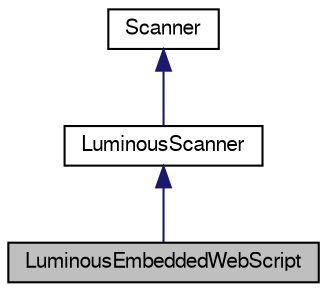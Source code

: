 digraph "LuminousEmbeddedWebScript"
{
  edge [fontname="FreeSans",fontsize="10",labelfontname="FreeSans",labelfontsize="10"];
  node [fontname="FreeSans",fontsize="10",shape=record];
  Node1 [label="LuminousEmbeddedWebScript",height=0.2,width=0.4,color="black", fillcolor="grey75", style="filled" fontcolor="black"];
  Node2 -> Node1 [dir="back",color="midnightblue",fontsize="10",style="solid",fontname="FreeSans"];
  Node2 [label="LuminousScanner",height=0.2,width=0.4,color="black", fillcolor="white", style="filled",URL="$classLuminousScanner.html",tooltip="the base class for all scanners"];
  Node3 -> Node2 [dir="back",color="midnightblue",fontsize="10",style="solid",fontname="FreeSans"];
  Node3 [label="Scanner",height=0.2,width=0.4,color="black", fillcolor="white", style="filled",URL="$classScanner.html",tooltip="Base string scanning class."];
}
